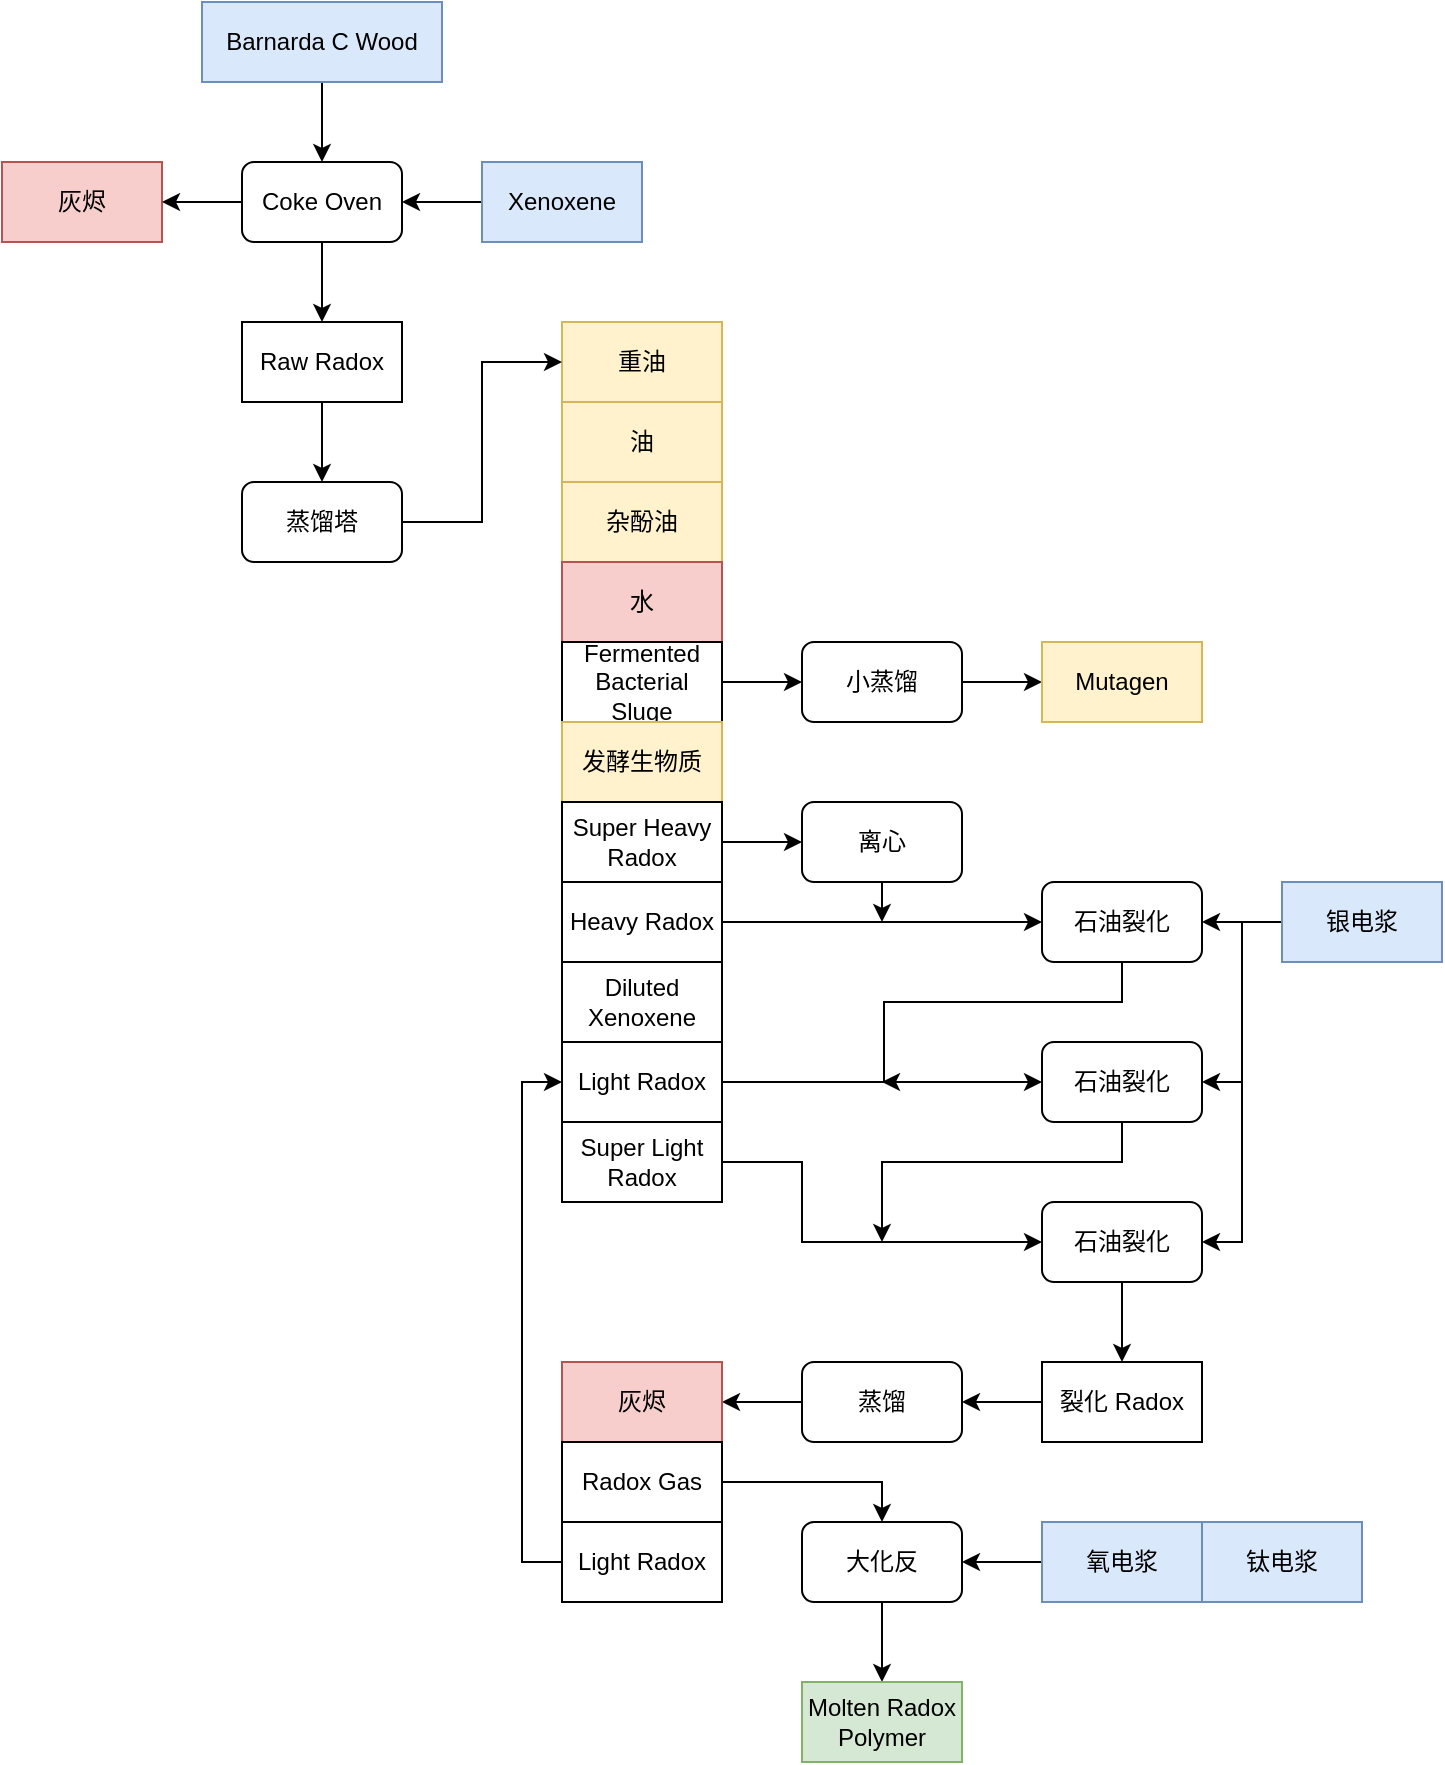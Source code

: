 <mxfile version="24.2.5" type="device">
  <diagram name="第 1 页" id="aOes2U0OPbT4OVhpEOER">
    <mxGraphModel dx="1434" dy="836" grid="1" gridSize="10" guides="1" tooltips="1" connect="1" arrows="1" fold="1" page="1" pageScale="1" pageWidth="850" pageHeight="1100" math="0" shadow="0">
      <root>
        <mxCell id="0" />
        <mxCell id="1" parent="0" />
        <mxCell id="qycw3sTByn0TKshVB9K8-4" value="灰烬" style="rounded=0;whiteSpace=wrap;html=1;fillColor=#f8cecc;strokeColor=#b85450;" parent="1" vertex="1">
          <mxGeometry x="40" y="120" width="80" height="40" as="geometry" />
        </mxCell>
        <mxCell id="qycw3sTByn0TKshVB9K8-8" value="重油" style="rounded=0;whiteSpace=wrap;html=1;fillColor=#fff2cc;strokeColor=#d6b656;" parent="1" vertex="1">
          <mxGeometry x="320" y="200" width="80" height="40" as="geometry" />
        </mxCell>
        <mxCell id="qycw3sTByn0TKshVB9K8-12" value="油" style="rounded=0;whiteSpace=wrap;html=1;fillColor=#fff2cc;strokeColor=#d6b656;" parent="1" vertex="1">
          <mxGeometry x="320" y="240" width="80" height="40" as="geometry" />
        </mxCell>
        <mxCell id="qycw3sTByn0TKshVB9K8-15" style="edgeStyle=orthogonalEdgeStyle;rounded=0;orthogonalLoop=1;jettySize=auto;html=1;exitX=0.5;exitY=1;exitDx=0;exitDy=0;entryX=0.5;entryY=0;entryDx=0;entryDy=0;" parent="1" source="qycw3sTByn0TKshVB9K8-13" target="qycw3sTByn0TKshVB9K8-14" edge="1">
          <mxGeometry relative="1" as="geometry" />
        </mxCell>
        <mxCell id="qycw3sTByn0TKshVB9K8-13" value="Barnarda C Wood" style="rounded=0;whiteSpace=wrap;html=1;fillColor=#dae8fc;strokeColor=#6c8ebf;" parent="1" vertex="1">
          <mxGeometry x="140" y="40" width="120" height="40" as="geometry" />
        </mxCell>
        <mxCell id="qycw3sTByn0TKshVB9K8-16" style="edgeStyle=orthogonalEdgeStyle;rounded=0;orthogonalLoop=1;jettySize=auto;html=1;exitX=0;exitY=0.5;exitDx=0;exitDy=0;entryX=1;entryY=0.5;entryDx=0;entryDy=0;" parent="1" source="qycw3sTByn0TKshVB9K8-14" target="qycw3sTByn0TKshVB9K8-4" edge="1">
          <mxGeometry relative="1" as="geometry" />
        </mxCell>
        <mxCell id="qycw3sTByn0TKshVB9K8-20" value="" style="edgeStyle=orthogonalEdgeStyle;rounded=0;orthogonalLoop=1;jettySize=auto;html=1;" parent="1" source="qycw3sTByn0TKshVB9K8-14" target="qycw3sTByn0TKshVB9K8-19" edge="1">
          <mxGeometry relative="1" as="geometry" />
        </mxCell>
        <mxCell id="qycw3sTByn0TKshVB9K8-14" value="Coke Oven" style="rounded=1;whiteSpace=wrap;html=1;" parent="1" vertex="1">
          <mxGeometry x="160" y="120" width="80" height="40" as="geometry" />
        </mxCell>
        <mxCell id="qycw3sTByn0TKshVB9K8-18" value="" style="edgeStyle=orthogonalEdgeStyle;rounded=0;orthogonalLoop=1;jettySize=auto;html=1;" parent="1" source="qycw3sTByn0TKshVB9K8-17" target="qycw3sTByn0TKshVB9K8-14" edge="1">
          <mxGeometry relative="1" as="geometry" />
        </mxCell>
        <mxCell id="qycw3sTByn0TKshVB9K8-17" value="Xenoxene" style="rounded=0;whiteSpace=wrap;html=1;fillColor=#dae8fc;strokeColor=#6c8ebf;" parent="1" vertex="1">
          <mxGeometry x="280" y="120" width="80" height="40" as="geometry" />
        </mxCell>
        <mxCell id="qycw3sTByn0TKshVB9K8-22" value="" style="edgeStyle=orthogonalEdgeStyle;rounded=0;orthogonalLoop=1;jettySize=auto;html=1;" parent="1" source="qycw3sTByn0TKshVB9K8-19" target="qycw3sTByn0TKshVB9K8-21" edge="1">
          <mxGeometry relative="1" as="geometry" />
        </mxCell>
        <mxCell id="qycw3sTByn0TKshVB9K8-19" value="Raw Radox" style="rounded=0;whiteSpace=wrap;html=1;" parent="1" vertex="1">
          <mxGeometry x="160" y="200" width="80" height="40" as="geometry" />
        </mxCell>
        <mxCell id="qycw3sTByn0TKshVB9K8-32" style="edgeStyle=orthogonalEdgeStyle;rounded=0;orthogonalLoop=1;jettySize=auto;html=1;exitX=1;exitY=0.5;exitDx=0;exitDy=0;entryX=0;entryY=0.5;entryDx=0;entryDy=0;" parent="1" source="qycw3sTByn0TKshVB9K8-21" target="qycw3sTByn0TKshVB9K8-8" edge="1">
          <mxGeometry relative="1" as="geometry" />
        </mxCell>
        <mxCell id="qycw3sTByn0TKshVB9K8-21" value="蒸馏塔" style="rounded=1;whiteSpace=wrap;html=1;" parent="1" vertex="1">
          <mxGeometry x="160" y="280" width="80" height="40" as="geometry" />
        </mxCell>
        <mxCell id="qycw3sTByn0TKshVB9K8-23" value="杂酚油" style="rounded=0;whiteSpace=wrap;html=1;fillColor=#fff2cc;strokeColor=#d6b656;" parent="1" vertex="1">
          <mxGeometry x="320" y="280" width="80" height="40" as="geometry" />
        </mxCell>
        <mxCell id="qycw3sTByn0TKshVB9K8-24" value="水" style="rounded=0;whiteSpace=wrap;html=1;fillColor=#f8cecc;strokeColor=#b85450;" parent="1" vertex="1">
          <mxGeometry x="320" y="320" width="80" height="40" as="geometry" />
        </mxCell>
        <mxCell id="qycw3sTByn0TKshVB9K8-34" value="" style="edgeStyle=orthogonalEdgeStyle;rounded=0;orthogonalLoop=1;jettySize=auto;html=1;" parent="1" source="qycw3sTByn0TKshVB9K8-25" target="qycw3sTByn0TKshVB9K8-33" edge="1">
          <mxGeometry relative="1" as="geometry" />
        </mxCell>
        <mxCell id="qycw3sTByn0TKshVB9K8-25" value="Fermented Bacterial Sluge" style="rounded=0;whiteSpace=wrap;html=1;" parent="1" vertex="1">
          <mxGeometry x="320" y="360" width="80" height="40" as="geometry" />
        </mxCell>
        <mxCell id="qycw3sTByn0TKshVB9K8-26" value="发酵生物质" style="rounded=0;whiteSpace=wrap;html=1;fillColor=#fff2cc;strokeColor=#d6b656;" parent="1" vertex="1">
          <mxGeometry x="320" y="400" width="80" height="40" as="geometry" />
        </mxCell>
        <mxCell id="qycw3sTByn0TKshVB9K8-38" value="" style="edgeStyle=orthogonalEdgeStyle;rounded=0;orthogonalLoop=1;jettySize=auto;html=1;" parent="1" source="qycw3sTByn0TKshVB9K8-27" target="qycw3sTByn0TKshVB9K8-37" edge="1">
          <mxGeometry relative="1" as="geometry" />
        </mxCell>
        <mxCell id="qycw3sTByn0TKshVB9K8-27" value="Super Heavy Radox" style="rounded=0;whiteSpace=wrap;html=1;" parent="1" vertex="1">
          <mxGeometry x="320" y="440" width="80" height="40" as="geometry" />
        </mxCell>
        <mxCell id="qycw3sTByn0TKshVB9K8-41" style="edgeStyle=orthogonalEdgeStyle;rounded=0;orthogonalLoop=1;jettySize=auto;html=1;exitX=1;exitY=0.5;exitDx=0;exitDy=0;entryX=0;entryY=0.5;entryDx=0;entryDy=0;" parent="1" source="qycw3sTByn0TKshVB9K8-28" target="qycw3sTByn0TKshVB9K8-39" edge="1">
          <mxGeometry relative="1" as="geometry" />
        </mxCell>
        <mxCell id="qycw3sTByn0TKshVB9K8-28" value="Heavy Radox" style="rounded=0;whiteSpace=wrap;html=1;" parent="1" vertex="1">
          <mxGeometry x="320" y="480" width="80" height="40" as="geometry" />
        </mxCell>
        <mxCell id="qycw3sTByn0TKshVB9K8-29" value="Diluted Xenoxene" style="rounded=0;whiteSpace=wrap;html=1;" parent="1" vertex="1">
          <mxGeometry x="320" y="520" width="80" height="40" as="geometry" />
        </mxCell>
        <mxCell id="qycw3sTByn0TKshVB9K8-48" style="edgeStyle=orthogonalEdgeStyle;rounded=0;orthogonalLoop=1;jettySize=auto;html=1;exitX=1;exitY=0.5;exitDx=0;exitDy=0;entryX=0;entryY=0.5;entryDx=0;entryDy=0;" parent="1" source="qycw3sTByn0TKshVB9K8-30" target="qycw3sTByn0TKshVB9K8-46" edge="1">
          <mxGeometry relative="1" as="geometry" />
        </mxCell>
        <mxCell id="qycw3sTByn0TKshVB9K8-30" value="Light Radox" style="rounded=0;whiteSpace=wrap;html=1;" parent="1" vertex="1">
          <mxGeometry x="320" y="560" width="80" height="40" as="geometry" />
        </mxCell>
        <mxCell id="qycw3sTByn0TKshVB9K8-52" style="edgeStyle=orthogonalEdgeStyle;rounded=0;orthogonalLoop=1;jettySize=auto;html=1;exitX=1;exitY=0.5;exitDx=0;exitDy=0;entryX=0;entryY=0.5;entryDx=0;entryDy=0;" parent="1" source="qycw3sTByn0TKshVB9K8-31" target="qycw3sTByn0TKshVB9K8-51" edge="1">
          <mxGeometry relative="1" as="geometry">
            <Array as="points">
              <mxPoint x="440" y="620" />
              <mxPoint x="440" y="660" />
            </Array>
          </mxGeometry>
        </mxCell>
        <mxCell id="qycw3sTByn0TKshVB9K8-31" value="Super Light Radox" style="rounded=0;whiteSpace=wrap;html=1;" parent="1" vertex="1">
          <mxGeometry x="320" y="600" width="80" height="40" as="geometry" />
        </mxCell>
        <mxCell id="qycw3sTByn0TKshVB9K8-36" value="" style="edgeStyle=orthogonalEdgeStyle;rounded=0;orthogonalLoop=1;jettySize=auto;html=1;" parent="1" source="qycw3sTByn0TKshVB9K8-33" target="qycw3sTByn0TKshVB9K8-35" edge="1">
          <mxGeometry relative="1" as="geometry" />
        </mxCell>
        <mxCell id="qycw3sTByn0TKshVB9K8-33" value="小蒸馏" style="rounded=1;whiteSpace=wrap;html=1;" parent="1" vertex="1">
          <mxGeometry x="440" y="360" width="80" height="40" as="geometry" />
        </mxCell>
        <mxCell id="qycw3sTByn0TKshVB9K8-35" value="Mutagen" style="rounded=0;whiteSpace=wrap;html=1;fillColor=#fff2cc;strokeColor=#d6b656;" parent="1" vertex="1">
          <mxGeometry x="560" y="360" width="80" height="40" as="geometry" />
        </mxCell>
        <mxCell id="qycw3sTByn0TKshVB9K8-50" style="edgeStyle=orthogonalEdgeStyle;rounded=0;orthogonalLoop=1;jettySize=auto;html=1;exitX=0.5;exitY=1;exitDx=0;exitDy=0;" parent="1" source="qycw3sTByn0TKshVB9K8-37" edge="1">
          <mxGeometry relative="1" as="geometry">
            <mxPoint x="480" y="500" as="targetPoint" />
          </mxGeometry>
        </mxCell>
        <mxCell id="qycw3sTByn0TKshVB9K8-37" value="离心" style="rounded=1;whiteSpace=wrap;html=1;" parent="1" vertex="1">
          <mxGeometry x="440" y="440" width="80" height="40" as="geometry" />
        </mxCell>
        <mxCell id="qycw3sTByn0TKshVB9K8-49" style="edgeStyle=orthogonalEdgeStyle;rounded=0;orthogonalLoop=1;jettySize=auto;html=1;exitX=0.5;exitY=1;exitDx=0;exitDy=0;" parent="1" source="qycw3sTByn0TKshVB9K8-39" edge="1">
          <mxGeometry relative="1" as="geometry">
            <mxPoint x="480" y="580" as="targetPoint" />
            <Array as="points">
              <mxPoint x="600" y="540" />
              <mxPoint x="481" y="540" />
            </Array>
          </mxGeometry>
        </mxCell>
        <mxCell id="qycw3sTByn0TKshVB9K8-39" value="石油裂化" style="rounded=1;whiteSpace=wrap;html=1;" parent="1" vertex="1">
          <mxGeometry x="560" y="480" width="80" height="40" as="geometry" />
        </mxCell>
        <mxCell id="qycw3sTByn0TKshVB9K8-45" value="" style="edgeStyle=orthogonalEdgeStyle;rounded=0;orthogonalLoop=1;jettySize=auto;html=1;" parent="1" source="qycw3sTByn0TKshVB9K8-44" target="qycw3sTByn0TKshVB9K8-39" edge="1">
          <mxGeometry relative="1" as="geometry" />
        </mxCell>
        <mxCell id="qycw3sTByn0TKshVB9K8-47" style="edgeStyle=orthogonalEdgeStyle;rounded=0;orthogonalLoop=1;jettySize=auto;html=1;exitX=0;exitY=0.5;exitDx=0;exitDy=0;entryX=1;entryY=0.5;entryDx=0;entryDy=0;" parent="1" source="qycw3sTByn0TKshVB9K8-44" target="qycw3sTByn0TKshVB9K8-46" edge="1">
          <mxGeometry relative="1" as="geometry" />
        </mxCell>
        <mxCell id="qycw3sTByn0TKshVB9K8-56" style="edgeStyle=orthogonalEdgeStyle;rounded=0;orthogonalLoop=1;jettySize=auto;html=1;exitX=0;exitY=0.5;exitDx=0;exitDy=0;entryX=1;entryY=0.5;entryDx=0;entryDy=0;" parent="1" source="qycw3sTByn0TKshVB9K8-44" target="qycw3sTByn0TKshVB9K8-51" edge="1">
          <mxGeometry relative="1" as="geometry" />
        </mxCell>
        <mxCell id="qycw3sTByn0TKshVB9K8-44" value="银电浆" style="rounded=0;whiteSpace=wrap;html=1;fillColor=#dae8fc;strokeColor=#6c8ebf;" parent="1" vertex="1">
          <mxGeometry x="680" y="480" width="80" height="40" as="geometry" />
        </mxCell>
        <mxCell id="qycw3sTByn0TKshVB9K8-53" style="edgeStyle=orthogonalEdgeStyle;rounded=0;orthogonalLoop=1;jettySize=auto;html=1;exitX=0.5;exitY=1;exitDx=0;exitDy=0;" parent="1" source="qycw3sTByn0TKshVB9K8-46" edge="1">
          <mxGeometry relative="1" as="geometry">
            <mxPoint x="480" y="660" as="targetPoint" />
            <Array as="points">
              <mxPoint x="600" y="620" />
              <mxPoint x="480" y="620" />
            </Array>
          </mxGeometry>
        </mxCell>
        <mxCell id="qycw3sTByn0TKshVB9K8-46" value="石油裂化" style="rounded=1;whiteSpace=wrap;html=1;" parent="1" vertex="1">
          <mxGeometry x="560" y="560" width="80" height="40" as="geometry" />
        </mxCell>
        <mxCell id="qycw3sTByn0TKshVB9K8-55" style="edgeStyle=orthogonalEdgeStyle;rounded=0;orthogonalLoop=1;jettySize=auto;html=1;exitX=0.5;exitY=1;exitDx=0;exitDy=0;entryX=0.5;entryY=0;entryDx=0;entryDy=0;" parent="1" source="qycw3sTByn0TKshVB9K8-51" target="qycw3sTByn0TKshVB9K8-54" edge="1">
          <mxGeometry relative="1" as="geometry" />
        </mxCell>
        <mxCell id="qycw3sTByn0TKshVB9K8-51" value="石油裂化" style="rounded=1;whiteSpace=wrap;html=1;" parent="1" vertex="1">
          <mxGeometry x="560" y="640" width="80" height="40" as="geometry" />
        </mxCell>
        <mxCell id="qycw3sTByn0TKshVB9K8-58" value="" style="edgeStyle=orthogonalEdgeStyle;rounded=0;orthogonalLoop=1;jettySize=auto;html=1;" parent="1" source="qycw3sTByn0TKshVB9K8-54" target="qycw3sTByn0TKshVB9K8-57" edge="1">
          <mxGeometry relative="1" as="geometry" />
        </mxCell>
        <mxCell id="qycw3sTByn0TKshVB9K8-54" value="裂化 Radox" style="rounded=0;whiteSpace=wrap;html=1;" parent="1" vertex="1">
          <mxGeometry x="560" y="720" width="80" height="40" as="geometry" />
        </mxCell>
        <mxCell id="qycw3sTByn0TKshVB9K8-64" style="edgeStyle=orthogonalEdgeStyle;rounded=0;orthogonalLoop=1;jettySize=auto;html=1;exitX=0;exitY=0.5;exitDx=0;exitDy=0;entryX=1;entryY=0.5;entryDx=0;entryDy=0;" parent="1" source="qycw3sTByn0TKshVB9K8-57" target="qycw3sTByn0TKshVB9K8-59" edge="1">
          <mxGeometry relative="1" as="geometry" />
        </mxCell>
        <mxCell id="qycw3sTByn0TKshVB9K8-57" value="蒸馏" style="rounded=1;whiteSpace=wrap;html=1;" parent="1" vertex="1">
          <mxGeometry x="440" y="720" width="80" height="40" as="geometry" />
        </mxCell>
        <mxCell id="qycw3sTByn0TKshVB9K8-59" value="灰烬" style="rounded=0;whiteSpace=wrap;html=1;fillColor=#f8cecc;strokeColor=#b85450;" parent="1" vertex="1">
          <mxGeometry x="320" y="720" width="80" height="40" as="geometry" />
        </mxCell>
        <mxCell id="qycw3sTByn0TKshVB9K8-66" style="edgeStyle=orthogonalEdgeStyle;rounded=0;orthogonalLoop=1;jettySize=auto;html=1;exitX=1;exitY=0.5;exitDx=0;exitDy=0;entryX=0.5;entryY=0;entryDx=0;entryDy=0;" parent="1" source="qycw3sTByn0TKshVB9K8-60" target="qycw3sTByn0TKshVB9K8-65" edge="1">
          <mxGeometry relative="1" as="geometry" />
        </mxCell>
        <mxCell id="qycw3sTByn0TKshVB9K8-60" value="Radox Gas" style="rounded=0;whiteSpace=wrap;html=1;" parent="1" vertex="1">
          <mxGeometry x="320" y="760" width="80" height="40" as="geometry" />
        </mxCell>
        <mxCell id="qycw3sTByn0TKshVB9K8-62" style="edgeStyle=orthogonalEdgeStyle;rounded=0;orthogonalLoop=1;jettySize=auto;html=1;exitX=0;exitY=0.5;exitDx=0;exitDy=0;entryX=0;entryY=0.5;entryDx=0;entryDy=0;" parent="1" source="qycw3sTByn0TKshVB9K8-61" target="qycw3sTByn0TKshVB9K8-30" edge="1">
          <mxGeometry relative="1" as="geometry">
            <Array as="points">
              <mxPoint x="300" y="820" />
              <mxPoint x="300" y="580" />
            </Array>
          </mxGeometry>
        </mxCell>
        <mxCell id="qycw3sTByn0TKshVB9K8-61" value="Light Radox" style="rounded=0;whiteSpace=wrap;html=1;" parent="1" vertex="1">
          <mxGeometry x="320" y="800" width="80" height="40" as="geometry" />
        </mxCell>
        <mxCell id="qycw3sTByn0TKshVB9K8-71" value="" style="edgeStyle=orthogonalEdgeStyle;rounded=0;orthogonalLoop=1;jettySize=auto;html=1;" parent="1" source="qycw3sTByn0TKshVB9K8-65" target="qycw3sTByn0TKshVB9K8-70" edge="1">
          <mxGeometry relative="1" as="geometry" />
        </mxCell>
        <mxCell id="qycw3sTByn0TKshVB9K8-65" value="大化反" style="rounded=1;whiteSpace=wrap;html=1;" parent="1" vertex="1">
          <mxGeometry x="440" y="800" width="80" height="40" as="geometry" />
        </mxCell>
        <mxCell id="qycw3sTByn0TKshVB9K8-69" value="" style="edgeStyle=orthogonalEdgeStyle;rounded=0;orthogonalLoop=1;jettySize=auto;html=1;" parent="1" source="qycw3sTByn0TKshVB9K8-67" target="qycw3sTByn0TKshVB9K8-65" edge="1">
          <mxGeometry relative="1" as="geometry" />
        </mxCell>
        <mxCell id="qycw3sTByn0TKshVB9K8-67" value="氧电浆" style="rounded=0;whiteSpace=wrap;html=1;fillColor=#dae8fc;strokeColor=#6c8ebf;" parent="1" vertex="1">
          <mxGeometry x="560" y="800" width="80" height="40" as="geometry" />
        </mxCell>
        <mxCell id="qycw3sTByn0TKshVB9K8-68" value="钛电浆" style="rounded=0;whiteSpace=wrap;html=1;fillColor=#dae8fc;strokeColor=#6c8ebf;" parent="1" vertex="1">
          <mxGeometry x="640" y="800" width="80" height="40" as="geometry" />
        </mxCell>
        <mxCell id="qycw3sTByn0TKshVB9K8-70" value="Molten Radox Polymer" style="rounded=0;whiteSpace=wrap;html=1;fillColor=#d5e8d4;strokeColor=#82b366;" parent="1" vertex="1">
          <mxGeometry x="440" y="880" width="80" height="40" as="geometry" />
        </mxCell>
      </root>
    </mxGraphModel>
  </diagram>
</mxfile>
